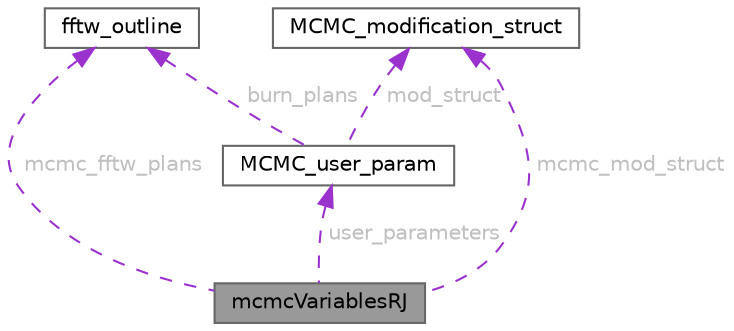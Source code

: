 digraph "mcmcVariablesRJ"
{
 // LATEX_PDF_SIZE
  bgcolor="transparent";
  edge [fontname=Helvetica,fontsize=10,labelfontname=Helvetica,labelfontsize=10];
  node [fontname=Helvetica,fontsize=10,shape=box,height=0.2,width=0.4];
  Node1 [id="Node000001",label="mcmcVariablesRJ",height=0.2,width=0.4,color="gray40", fillcolor="grey60", style="filled", fontcolor="black",tooltip=" "];
  Node2 -> Node1 [id="edge1_Node000001_Node000002",dir="back",color="darkorchid3",style="dashed",tooltip=" ",label=" mcmc_fftw_plans",fontcolor="grey" ];
  Node2 [id="Node000002",label="fftw_outline",height=0.2,width=0.4,color="gray40", fillcolor="white", style="filled",URL="$structfftw__outline.html",tooltip=" "];
  Node3 -> Node1 [id="edge2_Node000001_Node000003",dir="back",color="darkorchid3",style="dashed",tooltip=" ",label=" mcmc_mod_struct",fontcolor="grey" ];
  Node3 [id="Node000003",label="MCMC_modification_struct",height=0.2,width=0.4,color="gray40", fillcolor="white", style="filled",URL="$structMCMC__modification__struct.html",tooltip=" "];
  Node4 -> Node1 [id="edge3_Node000001_Node000004",dir="back",color="darkorchid3",style="dashed",tooltip=" ",label=" user_parameters",fontcolor="grey" ];
  Node4 [id="Node000004",label="MCMC_user_param",height=0.2,width=0.4,color="gray40", fillcolor="white", style="filled",URL="$structMCMC__user__param.html",tooltip=" "];
  Node2 -> Node4 [id="edge4_Node000004_Node000002",dir="back",color="darkorchid3",style="dashed",tooltip=" ",label=" burn_plans",fontcolor="grey" ];
  Node3 -> Node4 [id="edge5_Node000004_Node000003",dir="back",color="darkorchid3",style="dashed",tooltip=" ",label=" mod_struct",fontcolor="grey" ];
}
